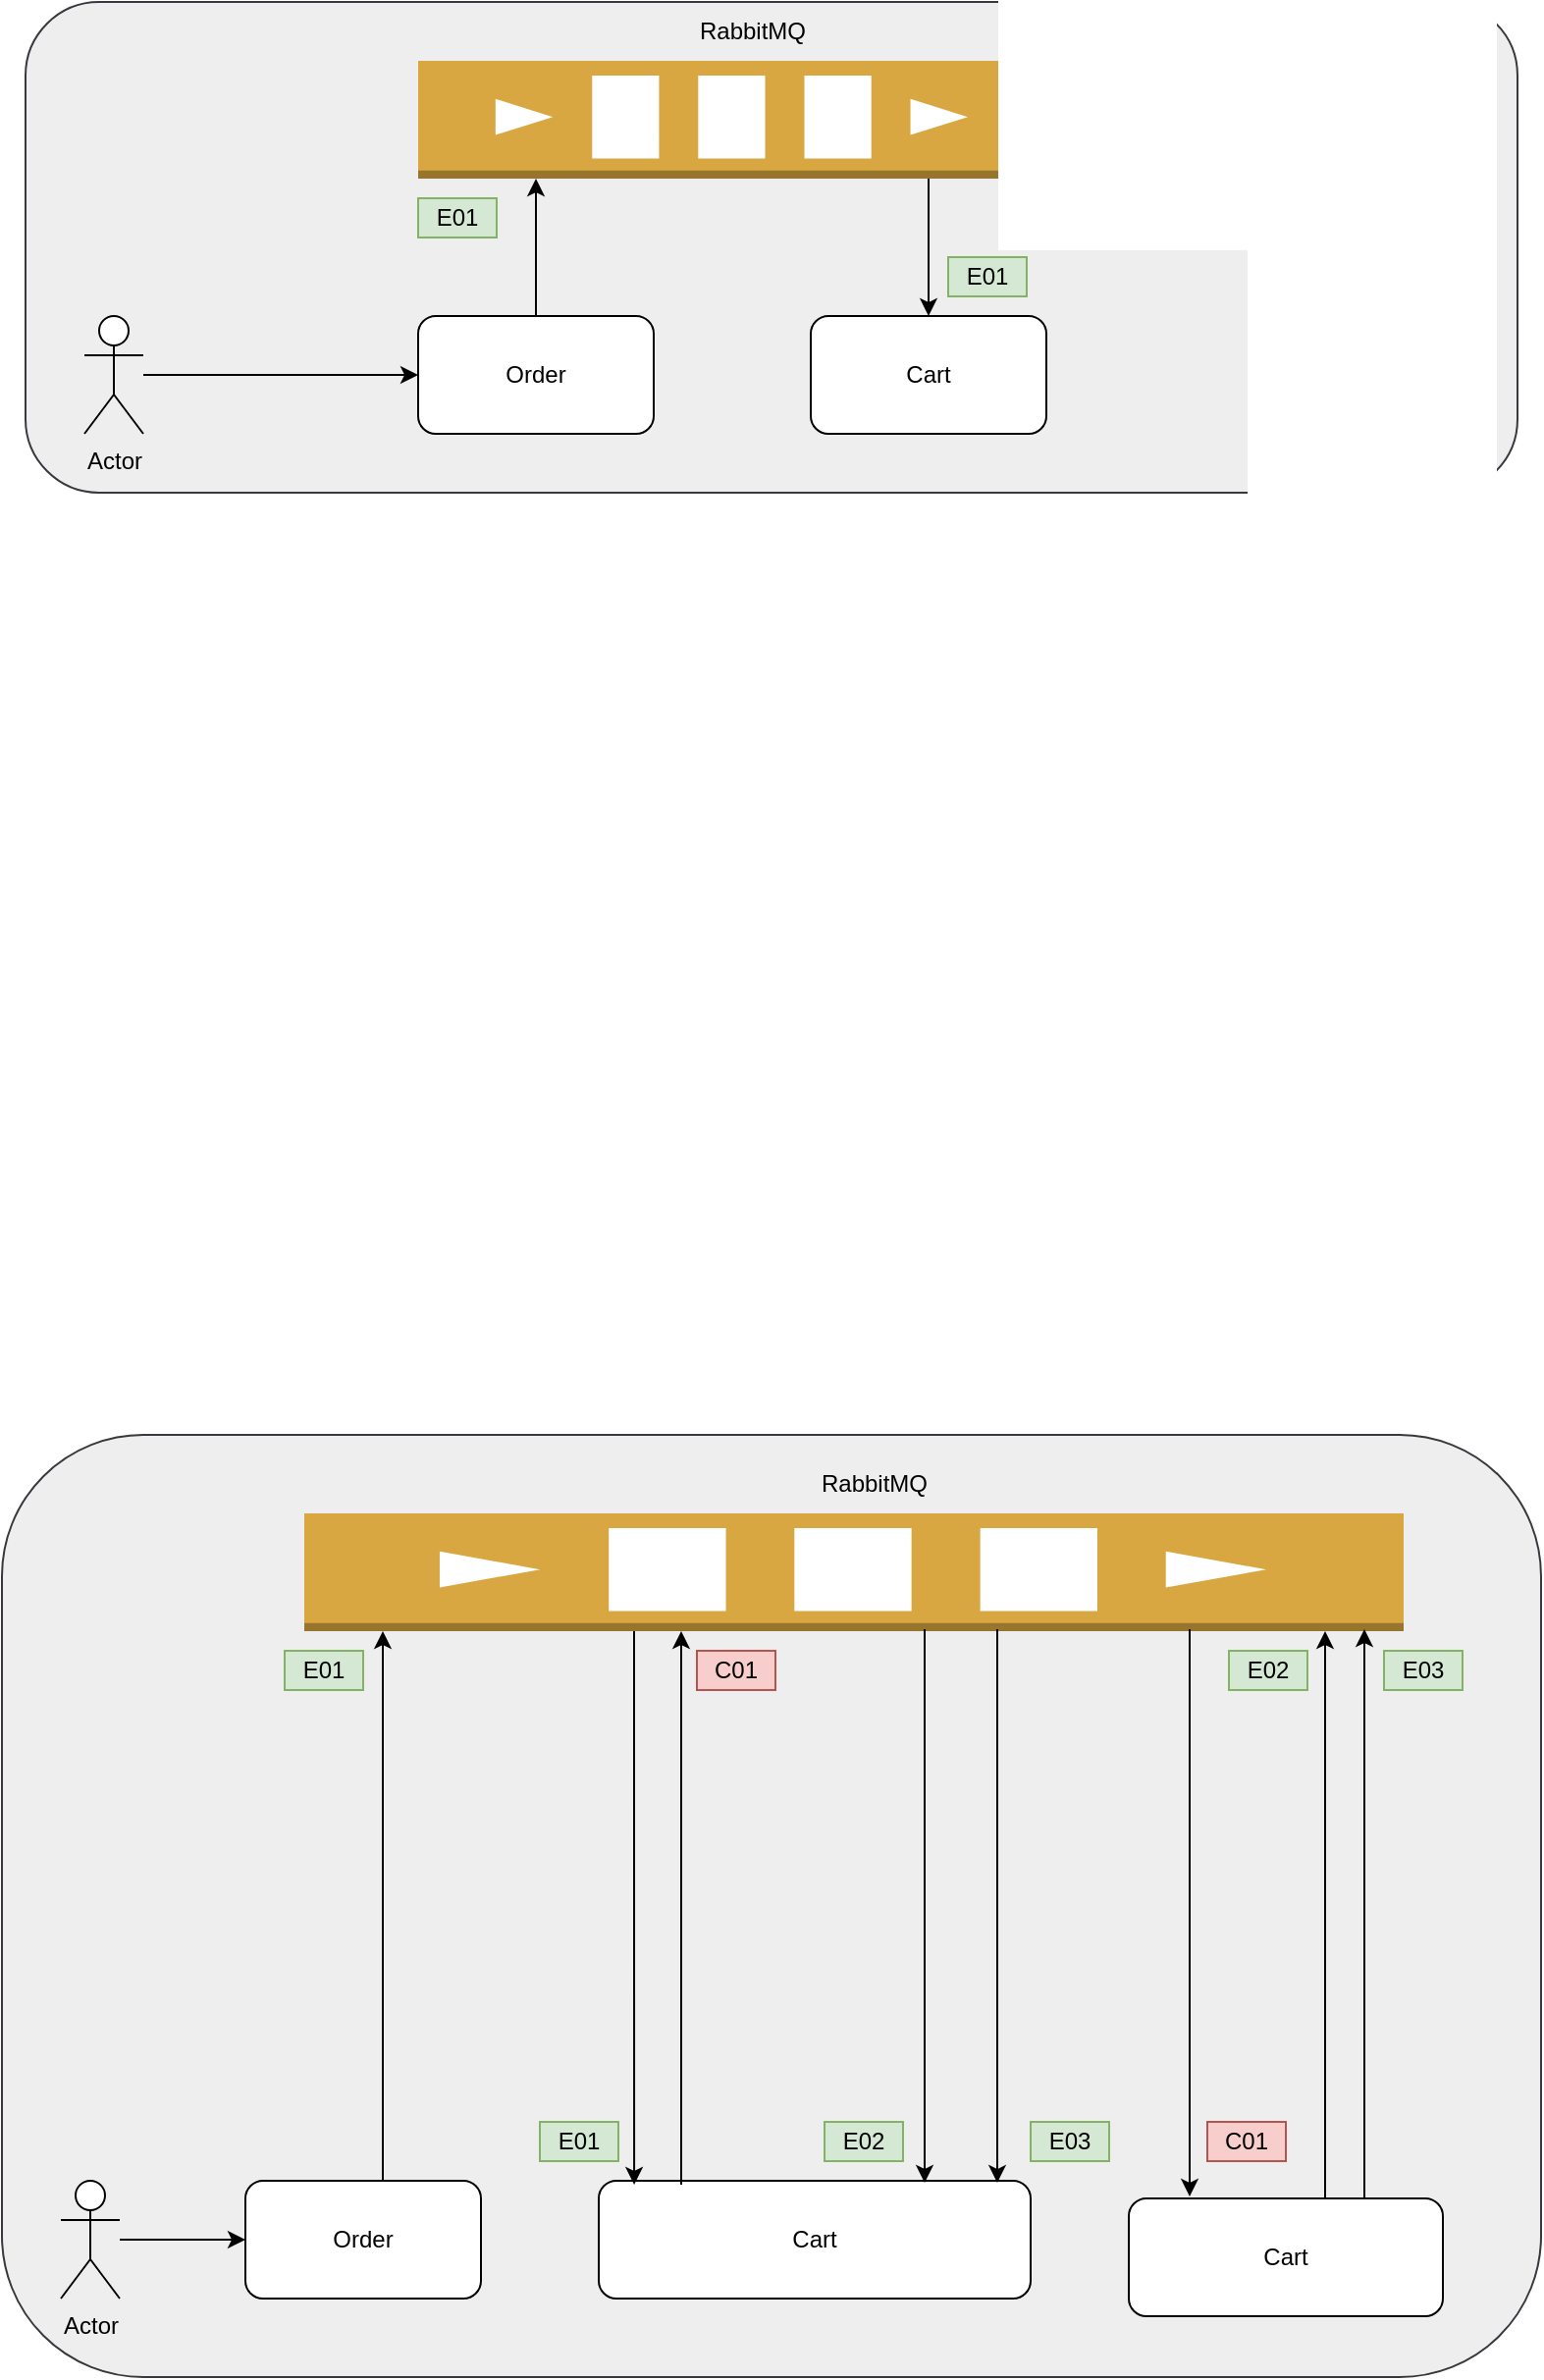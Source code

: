 <mxfile version="22.1.16" type="github">
  <diagram name="Page-1" id="9SaJzH31xsGCSRo-3_ZO">
    <mxGraphModel dx="1194" dy="752" grid="1" gridSize="10" guides="1" tooltips="1" connect="1" arrows="1" fold="1" page="1" pageScale="1" pageWidth="850" pageHeight="1100" math="0" shadow="0">
      <root>
        <mxCell id="0" />
        <mxCell id="1" parent="0" />
        <mxCell id="koUDRyLc9pjYRCoRXefC-47" value="" style="rounded=1;whiteSpace=wrap;html=1;fillColor=#eeeeee;strokeColor=#36393d;" vertex="1" parent="1">
          <mxGeometry x="45" y="180" width="760" height="250" as="geometry" />
        </mxCell>
        <mxCell id="koUDRyLc9pjYRCoRXefC-44" value="" style="rounded=1;whiteSpace=wrap;html=1;fillColor=#eeeeee;strokeColor=#36393d;" vertex="1" parent="1">
          <mxGeometry x="33" y="910" width="784" height="480" as="geometry" />
        </mxCell>
        <mxCell id="koUDRyLc9pjYRCoRXefC-14" style="edgeStyle=orthogonalEdgeStyle;rounded=0;orthogonalLoop=1;jettySize=auto;html=1;startArrow=classic;startFill=1;endArrow=none;endFill=0;" edge="1" parent="1" source="koUDRyLc9pjYRCoRXefC-10" target="koUDRyLc9pjYRCoRXefC-11">
          <mxGeometry relative="1" as="geometry">
            <Array as="points">
              <mxPoint x="505" y="290" />
              <mxPoint x="505" y="290" />
            </Array>
          </mxGeometry>
        </mxCell>
        <mxCell id="koUDRyLc9pjYRCoRXefC-10" value="Cart" style="rounded=1;whiteSpace=wrap;html=1;" vertex="1" parent="1">
          <mxGeometry x="445" y="340" width="120" height="60" as="geometry" />
        </mxCell>
        <mxCell id="koUDRyLc9pjYRCoRXefC-11" value="" style="outlineConnect=0;dashed=0;verticalLabelPosition=bottom;verticalAlign=top;align=center;html=1;shape=mxgraph.aws3.queue;fillColor=#D9A741;gradientColor=none;" vertex="1" parent="1">
          <mxGeometry x="245" y="210" width="320" height="60" as="geometry" />
        </mxCell>
        <mxCell id="koUDRyLc9pjYRCoRXefC-13" style="edgeStyle=orthogonalEdgeStyle;rounded=0;orthogonalLoop=1;jettySize=auto;html=1;startArrow=none;startFill=0;endArrow=classic;endFill=1;" edge="1" parent="1" source="koUDRyLc9pjYRCoRXefC-12" target="koUDRyLc9pjYRCoRXefC-11">
          <mxGeometry relative="1" as="geometry">
            <Array as="points">
              <mxPoint x="305" y="300" />
              <mxPoint x="305" y="300" />
            </Array>
          </mxGeometry>
        </mxCell>
        <mxCell id="koUDRyLc9pjYRCoRXefC-12" value="Order" style="rounded=1;whiteSpace=wrap;html=1;" vertex="1" parent="1">
          <mxGeometry x="245" y="340" width="120" height="60" as="geometry" />
        </mxCell>
        <mxCell id="koUDRyLc9pjYRCoRXefC-15" value="" style="outlineConnect=0;dashed=0;verticalLabelPosition=bottom;verticalAlign=top;align=center;html=1;shape=mxgraph.aws3.queue;fillColor=#D9A741;gradientColor=none;" vertex="1" parent="1">
          <mxGeometry x="187" y="950" width="560" height="60" as="geometry" />
        </mxCell>
        <mxCell id="koUDRyLc9pjYRCoRXefC-26" style="edgeStyle=orthogonalEdgeStyle;rounded=0;orthogonalLoop=1;jettySize=auto;html=1;" edge="1" parent="1" source="koUDRyLc9pjYRCoRXefC-16" target="koUDRyLc9pjYRCoRXefC-15">
          <mxGeometry relative="1" as="geometry">
            <Array as="points">
              <mxPoint x="707" y="1020" />
              <mxPoint x="707" y="1020" />
            </Array>
          </mxGeometry>
        </mxCell>
        <mxCell id="koUDRyLc9pjYRCoRXefC-16" value="Cart" style="rounded=1;whiteSpace=wrap;html=1;" vertex="1" parent="1">
          <mxGeometry x="607" y="1299" width="160" height="60" as="geometry" />
        </mxCell>
        <mxCell id="koUDRyLc9pjYRCoRXefC-23" style="edgeStyle=orthogonalEdgeStyle;rounded=0;orthogonalLoop=1;jettySize=auto;html=1;" edge="1" parent="1" source="koUDRyLc9pjYRCoRXefC-17" target="koUDRyLc9pjYRCoRXefC-15">
          <mxGeometry relative="1" as="geometry">
            <Array as="points">
              <mxPoint x="227" y="1020" />
              <mxPoint x="227" y="1020" />
            </Array>
          </mxGeometry>
        </mxCell>
        <mxCell id="koUDRyLc9pjYRCoRXefC-17" value="Order" style="rounded=1;whiteSpace=wrap;html=1;" vertex="1" parent="1">
          <mxGeometry x="157" y="1290" width="120" height="60" as="geometry" />
        </mxCell>
        <mxCell id="koUDRyLc9pjYRCoRXefC-19" style="edgeStyle=orthogonalEdgeStyle;rounded=0;orthogonalLoop=1;jettySize=auto;html=1;entryX=0;entryY=0.5;entryDx=0;entryDy=0;" edge="1" parent="1" source="koUDRyLc9pjYRCoRXefC-18" target="koUDRyLc9pjYRCoRXefC-12">
          <mxGeometry relative="1" as="geometry" />
        </mxCell>
        <mxCell id="koUDRyLc9pjYRCoRXefC-18" value="Actor" style="shape=umlActor;verticalLabelPosition=bottom;verticalAlign=top;html=1;outlineConnect=0;" vertex="1" parent="1">
          <mxGeometry x="75" y="340" width="30" height="60" as="geometry" />
        </mxCell>
        <mxCell id="koUDRyLc9pjYRCoRXefC-20" value="Cart" style="rounded=1;whiteSpace=wrap;html=1;" vertex="1" parent="1">
          <mxGeometry x="337" y="1290" width="220" height="60" as="geometry" />
        </mxCell>
        <mxCell id="koUDRyLc9pjYRCoRXefC-21" value="RabbitMQ" style="text;html=1;align=center;verticalAlign=middle;resizable=0;points=[];autosize=1;strokeColor=none;fillColor=none;" vertex="1" parent="1">
          <mxGeometry x="375" y="180" width="80" height="30" as="geometry" />
        </mxCell>
        <mxCell id="koUDRyLc9pjYRCoRXefC-22" value="RabbitMQ" style="text;html=1;align=center;verticalAlign=middle;resizable=0;points=[];autosize=1;strokeColor=none;fillColor=none;" vertex="1" parent="1">
          <mxGeometry x="437" y="920" width="80" height="30" as="geometry" />
        </mxCell>
        <mxCell id="koUDRyLc9pjYRCoRXefC-27" style="edgeStyle=orthogonalEdgeStyle;rounded=0;orthogonalLoop=1;jettySize=auto;html=1;entryX=0.082;entryY=0.033;entryDx=0;entryDy=0;entryPerimeter=0;" edge="1" parent="1" source="koUDRyLc9pjYRCoRXefC-15" target="koUDRyLc9pjYRCoRXefC-20">
          <mxGeometry relative="1" as="geometry">
            <Array as="points">
              <mxPoint x="355" y="1050" />
              <mxPoint x="355" y="1050" />
            </Array>
          </mxGeometry>
        </mxCell>
        <mxCell id="koUDRyLc9pjYRCoRXefC-28" style="edgeStyle=orthogonalEdgeStyle;rounded=0;orthogonalLoop=1;jettySize=auto;html=1;entryX=0.082;entryY=0.033;entryDx=0;entryDy=0;entryPerimeter=0;startArrow=classic;startFill=1;endArrow=none;endFill=0;" edge="1" parent="1">
          <mxGeometry relative="1" as="geometry">
            <mxPoint x="379" y="1010" as="sourcePoint" />
            <mxPoint x="379" y="1292" as="targetPoint" />
            <Array as="points">
              <mxPoint x="379" y="1050" />
              <mxPoint x="379" y="1050" />
            </Array>
          </mxGeometry>
        </mxCell>
        <mxCell id="koUDRyLc9pjYRCoRXefC-29" style="edgeStyle=orthogonalEdgeStyle;rounded=0;orthogonalLoop=1;jettySize=auto;html=1;entryX=0.082;entryY=0.033;entryDx=0;entryDy=0;entryPerimeter=0;" edge="1" parent="1">
          <mxGeometry relative="1" as="geometry">
            <mxPoint x="503" y="1009" as="sourcePoint" />
            <mxPoint x="503" y="1291" as="targetPoint" />
            <Array as="points">
              <mxPoint x="503" y="1049" />
              <mxPoint x="503" y="1049" />
            </Array>
          </mxGeometry>
        </mxCell>
        <mxCell id="koUDRyLc9pjYRCoRXefC-30" style="edgeStyle=orthogonalEdgeStyle;rounded=0;orthogonalLoop=1;jettySize=auto;html=1;entryX=0.082;entryY=0.033;entryDx=0;entryDy=0;entryPerimeter=0;" edge="1" parent="1">
          <mxGeometry relative="1" as="geometry">
            <mxPoint x="540" y="1009" as="sourcePoint" />
            <mxPoint x="540" y="1291" as="targetPoint" />
            <Array as="points">
              <mxPoint x="540" y="1049" />
              <mxPoint x="540" y="1049" />
            </Array>
          </mxGeometry>
        </mxCell>
        <mxCell id="koUDRyLc9pjYRCoRXefC-31" value="E01" style="text;html=1;strokeColor=#82b366;fillColor=#d5e8d4;align=center;verticalAlign=middle;whiteSpace=wrap;overflow=hidden;" vertex="1" parent="1">
          <mxGeometry x="177" y="1020" width="40" height="20" as="geometry" />
        </mxCell>
        <mxCell id="koUDRyLc9pjYRCoRXefC-32" value="E01" style="text;html=1;strokeColor=#82b366;fillColor=#d5e8d4;align=center;verticalAlign=middle;whiteSpace=wrap;overflow=hidden;" vertex="1" parent="1">
          <mxGeometry x="307" y="1260" width="40" height="20" as="geometry" />
        </mxCell>
        <mxCell id="koUDRyLc9pjYRCoRXefC-34" value="&lt;div&gt;C01&lt;/div&gt;" style="text;html=1;strokeColor=#b85450;fillColor=#f8cecc;align=center;verticalAlign=middle;whiteSpace=wrap;overflow=hidden;" vertex="1" parent="1">
          <mxGeometry x="387" y="1020" width="40" height="20" as="geometry" />
        </mxCell>
        <mxCell id="koUDRyLc9pjYRCoRXefC-36" value="E02" style="text;html=1;strokeColor=#82b366;fillColor=#d5e8d4;align=center;verticalAlign=middle;whiteSpace=wrap;overflow=hidden;" vertex="1" parent="1">
          <mxGeometry x="452" y="1260" width="40" height="20" as="geometry" />
        </mxCell>
        <mxCell id="koUDRyLc9pjYRCoRXefC-37" value="E03" style="text;html=1;strokeColor=#82b366;fillColor=#d5e8d4;align=center;verticalAlign=middle;whiteSpace=wrap;overflow=hidden;" vertex="1" parent="1">
          <mxGeometry x="557" y="1260" width="40" height="20" as="geometry" />
        </mxCell>
        <mxCell id="koUDRyLc9pjYRCoRXefC-38" value="E03" style="text;html=1;strokeColor=#82b366;fillColor=#d5e8d4;align=center;verticalAlign=middle;whiteSpace=wrap;overflow=hidden;" vertex="1" parent="1">
          <mxGeometry x="737" y="1020" width="40" height="20" as="geometry" />
        </mxCell>
        <mxCell id="koUDRyLc9pjYRCoRXefC-39" style="edgeStyle=orthogonalEdgeStyle;rounded=0;orthogonalLoop=1;jettySize=auto;html=1;" edge="1" parent="1">
          <mxGeometry relative="1" as="geometry">
            <mxPoint x="727" y="1299" as="sourcePoint" />
            <mxPoint x="727" y="1009" as="targetPoint" />
            <Array as="points">
              <mxPoint x="727" y="1019" />
              <mxPoint x="727" y="1019" />
            </Array>
          </mxGeometry>
        </mxCell>
        <mxCell id="koUDRyLc9pjYRCoRXefC-41" value="E02" style="text;html=1;strokeColor=#82b366;fillColor=#d5e8d4;align=center;verticalAlign=middle;whiteSpace=wrap;overflow=hidden;" vertex="1" parent="1">
          <mxGeometry x="658" y="1020" width="40" height="20" as="geometry" />
        </mxCell>
        <mxCell id="koUDRyLc9pjYRCoRXefC-42" style="edgeStyle=orthogonalEdgeStyle;rounded=0;orthogonalLoop=1;jettySize=auto;html=1;startArrow=classic;startFill=1;endArrow=none;endFill=0;" edge="1" parent="1">
          <mxGeometry relative="1" as="geometry">
            <mxPoint x="638" y="1298" as="sourcePoint" />
            <mxPoint x="638" y="1009" as="targetPoint" />
            <Array as="points">
              <mxPoint x="638" y="1019" />
              <mxPoint x="638" y="1019" />
            </Array>
          </mxGeometry>
        </mxCell>
        <mxCell id="koUDRyLc9pjYRCoRXefC-43" value="&lt;div&gt;C01&lt;/div&gt;" style="text;html=1;strokeColor=#b85450;fillColor=#f8cecc;align=center;verticalAlign=middle;whiteSpace=wrap;overflow=hidden;" vertex="1" parent="1">
          <mxGeometry x="647" y="1260" width="40" height="20" as="geometry" />
        </mxCell>
        <mxCell id="koUDRyLc9pjYRCoRXefC-46" style="edgeStyle=orthogonalEdgeStyle;rounded=0;orthogonalLoop=1;jettySize=auto;html=1;entryX=0;entryY=0.5;entryDx=0;entryDy=0;" edge="1" parent="1" source="koUDRyLc9pjYRCoRXefC-45" target="koUDRyLc9pjYRCoRXefC-17">
          <mxGeometry relative="1" as="geometry" />
        </mxCell>
        <mxCell id="koUDRyLc9pjYRCoRXefC-45" value="Actor" style="shape=umlActor;verticalLabelPosition=bottom;verticalAlign=top;html=1;outlineConnect=0;" vertex="1" parent="1">
          <mxGeometry x="63" y="1290" width="30" height="60" as="geometry" />
        </mxCell>
        <mxCell id="koUDRyLc9pjYRCoRXefC-48" value="E01" style="text;html=1;strokeColor=#82b366;fillColor=#d5e8d4;align=center;verticalAlign=middle;whiteSpace=wrap;overflow=hidden;" vertex="1" parent="1">
          <mxGeometry x="245" y="280" width="40" height="20" as="geometry" />
        </mxCell>
        <mxCell id="koUDRyLc9pjYRCoRXefC-49" value="E01" style="text;html=1;strokeColor=#82b366;fillColor=#d5e8d4;align=center;verticalAlign=middle;whiteSpace=wrap;overflow=hidden;" vertex="1" parent="1">
          <mxGeometry x="515" y="310" width="40" height="20" as="geometry" />
        </mxCell>
      </root>
    </mxGraphModel>
  </diagram>
</mxfile>

